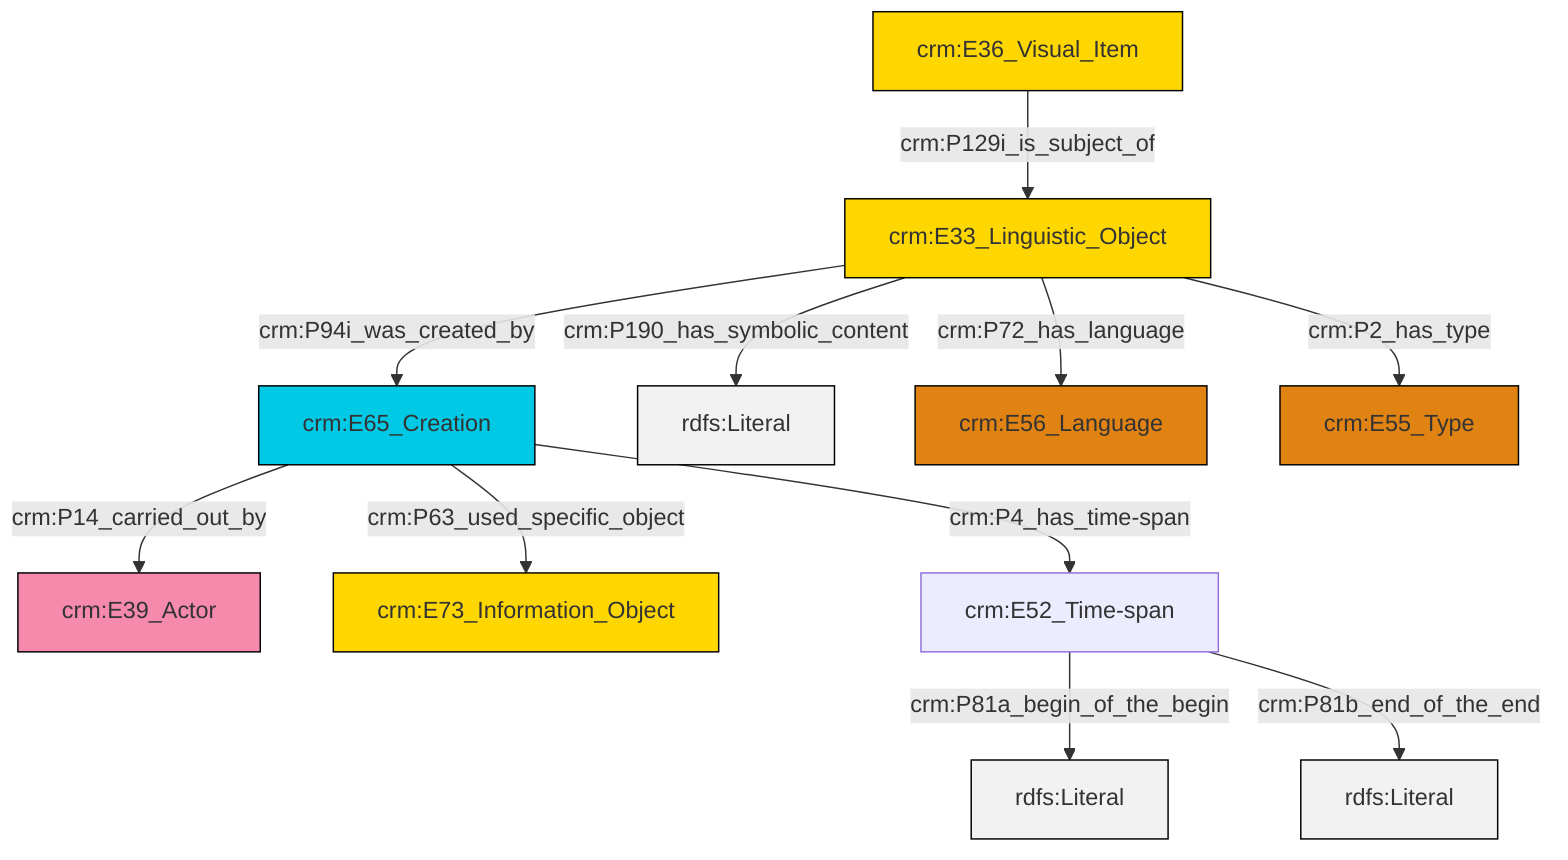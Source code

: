 graph TD
classDef Literal fill:#f2f2f2,stroke:#000000;
classDef CRM_Entity fill:#FFFFFF,stroke:#000000;
classDef Temporal_Entity fill:#00C9E6, stroke:#000000;
classDef Type fill:#E18312, stroke:#000000;
classDef Time-Span fill:#2C9C91, stroke:#000000;
classDef Appellation fill:#FFEB7F, stroke:#000000;
classDef Place fill:#008836, stroke:#000000;
classDef Persistent_Item fill:#B266B2, stroke:#000000;
classDef Conceptual_Object fill:#FFD700, stroke:#000000;
classDef Physical_Thing fill:#D2B48C, stroke:#000000;
classDef Actor fill:#f58aad, stroke:#000000;
classDef PC_Classes fill:#4ce600, stroke:#000000;
classDef Multi fill:#cccccc,stroke:#000000;

2["crm:E36_Visual_Item"]:::Conceptual_Object -->|crm:P129i_is_subject_of| 3["crm:E33_Linguistic_Object"]:::Conceptual_Object
6["crm:E65_Creation"]:::Temporal_Entity -->|crm:P14_carried_out_by| 0["crm:E39_Actor"]:::Actor
3["crm:E33_Linguistic_Object"]:::Conceptual_Object -->|crm:P190_has_symbolic_content| 7[rdfs:Literal]:::Literal
8["crm:E52_Time-span"]:::Default -->|crm:P81a_begin_of_the_begin| 9[rdfs:Literal]:::Literal
3["crm:E33_Linguistic_Object"]:::Conceptual_Object -->|crm:P94i_was_created_by| 6["crm:E65_Creation"]:::Temporal_Entity
3["crm:E33_Linguistic_Object"]:::Conceptual_Object -->|crm:P72_has_language| 12["crm:E56_Language"]:::Type
8["crm:E52_Time-span"]:::Default -->|crm:P81b_end_of_the_end| 13[rdfs:Literal]:::Literal
6["crm:E65_Creation"]:::Temporal_Entity -->|crm:P63_used_specific_object| 4["crm:E73_Information_Object"]:::Conceptual_Object
6["crm:E65_Creation"]:::Temporal_Entity -->|crm:P4_has_time-span| 8["crm:E52_Time-span"]:::Default
3["crm:E33_Linguistic_Object"]:::Conceptual_Object -->|crm:P2_has_type| 14["crm:E55_Type"]:::Type